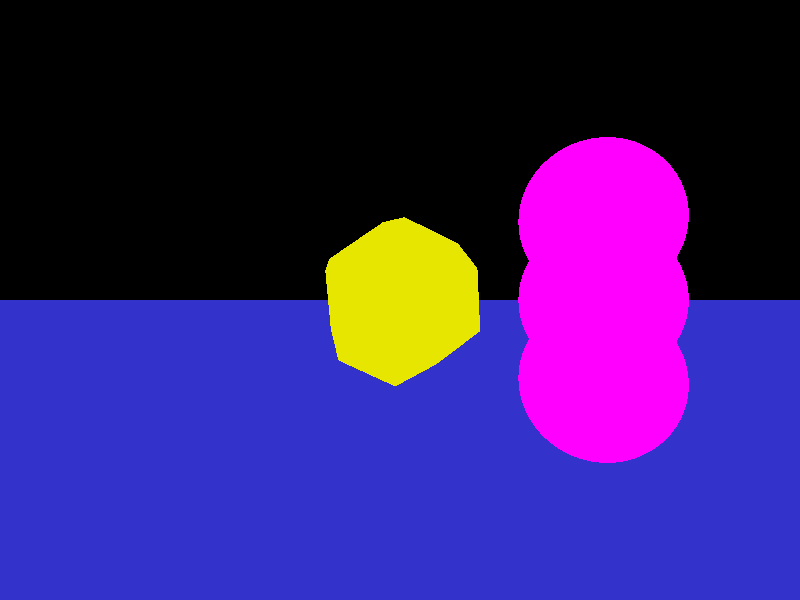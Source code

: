 // cs473, assignment 1 sample file (RIGHT HANDED)camera {  location  <0, 0, 14>  up        <0,  1,  0>  right     <1.33333, 0,  0>  look_at   <0, 0, 0>}light_source {<-100, 100, 100> color rgb <1.5, 1.5, 1.5>}sphere { <0, 0, 0>, 2  pigment { color rgb <1.0, 0.0, 1.0>}  finish {ambient 0.2 diffuse 0.4 reflection 0.2}  translate <-5, 2, -1>}sphere { <0, 0, 0>, 2  pigment { color rgb <1.0, 0.0, 1.0>}  finish {ambient 0.0 diffuse 0.0}  translate <-5, 0, -1>}sphere { <0, 0, 0>, 2  pigment { color rgb <1.0, 0.0, 1.0>}  finish {ambient 0.0 diffuse 0.8 reflection 0.8}  translate <-5, -2, -1>}// Trianglestriangle {  <-0.57735, 0.18759, 0.7946499999999999>,  <-0.35682, -0.49112, 0.7946499999999999>,  <0.35682, -0.49112, 0.7946499999999999>  scale <2, 2, 2>  rotate <-20, 0, 0>  rotate <0, 20, 0>  pigment {color rgb <0.9, 0.9, 0.0>}  finish {ambient 0.4 diffuse 0.1}}triangle {  <0.57735, 0.18759, 0.7946499999999999>,  <0., 0.6070600000000001, 0.794649999999999>,  <-0.57735, 0.18759, 0.7946499999999999>  scale <2, 2, 2>  rotate <-20, 0, 0>  rotate <0, 20, 0>  pigment {color rgb <0.9, 0.9, 0.0>}  finish {ambient 0.4 diffuse 0.1}}triangle {  <0.57735, 0.18759, 0.7946499999999999>,  <-0.57735, 0.18759, 0.7946499999999999>,  <0.35682, -0.49112, 0.7946499999999999>  scale <2, 2, 2>  rotate <-20, 0, 0>  rotate <0, 20, 0>  pigment {color rgb <0.9, 0.9, 0.0>}  finish {ambient 0.4 diffuse 0.1}}triangle {  <0.57735, -0.7946499999999999, 0.18759>,  <0.9341699999999999, -0.30353, -0.18759>,  <0.9341699999999999, 0.30353, 0.18759>  scale <2, 2, 2>  rotate <-20, 0, 0>  rotate <0, 20, 0>  pigment {color rgb <0.9, 0.9, 0.0>}  finish {ambient 0.4 diffuse 0.1}}triangle {  <0.57735, 0.18759, 0.7946499999999999>,  <0.35682, -0.49112, 0.7946499999999999>,  <0.57735, -0.7946499999999999, 0.18759>  scale <2, 2, 2>  rotate <-20, 0, 0>  rotate <0, 20, 0>  pigment {color rgb <0.9, 0.9, 0.0>}  finish {ambient 0.4 diffuse 0.1}}triangle {  <0.57735, 0.18759, 0.7946499999999999>,  <0.57735, -0.7946499999999999, 0.18759>,  <0.9341699999999999, 0.30353, 0.18759>  scale <2, 2, 2>  rotate <-20, 0, 0>  rotate <0, 20, 0>  pigment {color rgb <0.9, 0.9, 0.0>}  finish {ambient 0.4 diffuse 0.1}}triangle {  <0.9341699999999999, 0.30353, 0.18759>,  <0.57735, 0.7946499999999999, -0.18759>,  <0., 0.98225, 0.18759>  scale <2, 2, 2>  rotate <-20, 0, 0>  rotate <0, 20, 0>  pigment {color rgb <0.9, 0.9, 0.0>}  finish {ambient 0.4 diffuse 0.1}}triangle {  <0., 0.6070600000000001, 0.7946499999999999>,  <0.57735, 0.18759, 0.7946499999999999>,  <0.9341699999999999, 0.30353, 0.18759>  scale <2, 2, 2>  rotate <-20, 0, 0>  rotate <0, 20, 0>  pigment {color rgb <0.9, 0.9, 0.0>}  finish {ambient 0.4 diffuse 0.1}}triangle {  <0., 0.6070600000000001, 0.7946499999999999>,  <0.9341699999999999, 0.30353, 0.18759>,  <0., 0.98225, 0.18759>  scale <2, 2, 2>  rotate <-20, 0, 0>  rotate <0, 20, 0>  pigment {color rgb <0.9, 0.9, 0.0>}  finish {ambient 0.4 diffuse 0.1}}triangle {  <0., 0.98225, 0.18759>,  <-0.57735, 0.7946499999999999, -0.18759>,  <-0.9341699999999999, 0.30353, 0.18759>  scale <2, 2, 2>  rotate <-20, 0, 0>  rotate <0, 20, 0>  pigment {color rgb <0.9, 0.9, 0.0>}  finish {ambient 0.4 diffuse 0.1}}triangle {  <-0.57735, 0.18759, 0.7946499999999999>,  <0., 0.6070600000000001, 0.7946499999999999>,  <0., 0.98225, 0.18759>  scale <2, 2, 2>  rotate <-20, 0, 0>  rotate <0, 20, 0>  pigment {color rgb <0.9, 0.9, 0.0>}  finish {ambient 0.4 diffuse 0.1}}triangle {  <-0.57735, 0.18759, 0.7946499999999999>,  <0., 0.98225, 0.18759>,  <-0.9341699999999999, 0.30353, 0.18759>  scale <2, 2, 2>  rotate <-20, 0, 0>  rotate <0, 20, 0>  pigment {color rgb <0.9, 0.9, 0.0>}  finish {ambient 0.4 diffuse 0.1}}triangle {  <-0.9341699999999999, 0.30353, 0.18759>,  <-0.9341699999999999, -0.30353, -0.18759>,  <-0.57735, -0.7946499999999999, 0.18759>  scale <2, 2, 2>  rotate <-20, 0, 0>  rotate <0, 20, 0>  pigment {color rgb <0.9, 0.9, 0.0>}  finish {ambient 0.4 diffuse 0.1}}triangle {  <-0.35682, -0.49112, 0.7946499999999999>,  < -0.57735, 0.18759, 0.7946499999999999>,  <-0.9341699999999999, 0.30353, 0.18759>  scale <2, 2, 2>  rotate <-20, 0, 0>  rotate <0, 20, 0>  pigment {color rgb <0.9, 0.9, 0.0>}  finish {ambient 0.4 diffuse 0.1}}triangle {  <-0.35682, -0.49112, 0.7946499999999999>,  <-0.9341699999999999, 0.30353, 0.18759>,  <-0.57735, -0.7946499999999999, 0.18759>  scale <2, 2, 2>  rotate <-20, 0, 0>  rotate <0, 20, 0>  pigment {color rgb <0.9, 0.9, 0.0>}  finish {ambient 0.4 diffuse 0.1}}triangle {  <-0.57735, -0.7946499999999999, 0.18759>,  <0., -0.98225, -0.18759>,  <0.57735, -0.7946499999999999, 0.18759>  scale <2, 2, 2>  rotate <-20, 0, 0>  rotate <0, 20, 0>  pigment {color rgb <0.9, 0.9, 0.0>}  finish {ambient 0.4 diffuse 0.1}}triangle {  <0.35682, -0.49112, 0.7946499999999999>,  <-0.35682, -0.49112, 0.7946499999999999>,  <-0.57735, -0.7946499999999999, 0.18759>  scale <2, 2, 2>  rotate <-20, 0, 0>  rotate <0, 20, 0>  pigment {color rgb <0.9, 0.9, 0.0>}  finish {ambient 0.4 diffuse 0.1}}triangle {  <0.35682, -0.49112, 0.7946499999999999>,  <-0.57735, -0.7946499999999999, 0.18759>,  <0.57735, -0.7946499999999999, 0.18759>  scale <2, 2, 2>  rotate <-20, 0, 0>  rotate <0, 20, 0>  pigment {color rgb <0.9, 0.9, 0.0>}  finish {ambient 0.4 diffuse 0.1}}triangle {  <-0.57735, -0.18759, -0.7946499999999999>,  <-0.35682, 0.49112, -0.7946499999999999>,  <0.35682, 0.49112, -0.7946499999999999>  scale <2, 2, 2>  rotate <-20, 0, 0>  rotate <0, 20, 0>  pigment {color rgb <0.9, 0.9, 0.0>}  finish {ambient 0.4 diffuse 0.1}}triangle {  <0.57735, -0.18759, -0.7946499999999999>,  <0., -0.6070600000000001, -0.7946499999999999>,  <-0.57735, -0.18759, -0.7946499999999999>  scale <2, 2, 2>  rotate <-20, 0, 0>  rotate <0, 20, 0>  pigment {color rgb <0.9, 0.9, 0.0>}  finish {ambient 0.4 diffuse 0.1}}triangle {  <0.57735, -0.18759, -0.7946499999999999>,  <-0.57735, -0.18759, -0.7946499999999999>,  <0.35682, 0.49112, -0.7946499999999999>  scale <2, 2, 2>  rotate <-20, 0, 0>  rotate <0, 20, 0>  pigment {color rgb <0.9, 0.9, 0.0>}  finish {ambient 0.4 diffuse 0.1}}triangle {  <0.57735, 0.7946499999999999, -0.18759>,  <0.9341699999999999, 0.30353, 0.18759>,  <0.9341699999999999, -0.30353, -0.18759>  scale <2, 2, 2>  rotate <-20, 0, 0>  rotate <0, 20, 0>  pigment {color rgb <0.9, 0.9, 0.0>}  finish {ambient 0.4 diffuse 0.1}}triangle {  <0.57735, -0.18759, -0.7946499999999999>,  <0.35682, 0.49112, -0.7946499999999999>,  <0.57735, 0.7946499999999999, -0.18759>  scale <2, 2, 2>  rotate <-20, 0, 0>  rotate <0, 20, 0>  pigment {color rgb <0.9, 0.9, 0.0>}  finish {ambient 0.4 diffuse 0.1}}triangle {  <0.57735, -0.18759, -0.7946499999999999>,  <0.57735, 0.7946499999999999, -0.18759>,  <0.9341699999999999, -0.30353, -0.18759>  scale <2, 2, 2>  rotate <-20, 0, 0>  rotate <0, 20, 0>  pigment {color rgb <0.9, 0.9, 0.0>}  finish {ambient 0.4 diffuse 0.1}}triangle {  <0.9341699999999999, -0.30353, -0.18759>,  <0.57735, -0.7946499999999999, 0.18759>,  <0., -0.98225, -0.18759>  scale <2, 2, 2>  rotate <-20, 0, 0>  rotate <0, 20, 0>  pigment {color rgb <0.9, 0.9, 0.0>}  finish {ambient 0.4 diffuse 0.1}}triangle {  <0., -0.6070600000000001, -0.7946499999999999>,  <0.57735, -0.18759, -0.7946499999999999>,  <0.9341699999999999, -0.30353, -0.18759>  scale <2, 2, 2>  rotate <-20, 0, 0>  rotate <0, 20, 0>  pigment {color rgb <0.9, 0.9, 0.0>}  finish {ambient 0.4 diffuse 0.1}}triangle {  <0., -0.6070600000000001, -0.7946499999999999>,  <0.9341699999999999, -0.30353, -0.18759>,  <0., -0.98225, -0.18759>  scale <2, 2, 2>  rotate <-20, 0, 0>  rotate <0, 20, 0>  pigment {color rgb <0.9, 0.9, 0.0>}  finish {ambient 0.4 diffuse 0.1}}triangle {  <0., -0.98225, -0.18759>,  <-0.57735, -0.7946499999999999, 0.18759>,  <-0.9341699999999999, -0.30353, -0.18759>  scale <2, 2, 2>  rotate <-20, 0, 0>  rotate <0, 20, 0>  pigment {color rgb <0.9, 0.9, 0.0>}  finish {ambient 0.4 diffuse 0.1}}triangle {  <-0.57735, -0.18759, -0.7946499999999999>,  <0., -0.6070600000000001, -0.7946499999999999>,  <0., -0.98225, -0.18759>  scale <2, 2, 2>  rotate <-20, 0, 0>  rotate <0, 20, 0>  pigment {color rgb <0.9, 0.9, 0.0>}  finish {ambient 0.4 diffuse 0.1}}triangle {  <-0.57735, -0.18759, -0.7946499999999999>,  <0., -0.98225, -0.18759>,  <-0.9341699999999999, -0.30353, -0.18759>  scale <2, 2, 2>  rotate <-20, 0, 0>  rotate <0, 20, 0>  pigment {color rgb <0.9, 0.9, 0.0>}  finish {ambient 0.4 diffuse 0.1}}triangle {  <-0.9341699999999999, -0.30353, -0.18759>,  <-0.9341699999999999, 0.30353, 0.18759>,  <-0.57735, 0.7946499999999999, -0.18759>  scale <2, 2, 2>  rotate <-20, 0, 0>  rotate <0, 20, 0>  pigment {color rgb <0.9, 0.9, 0.0>}  finish {ambient 0.4 diffuse 0.1}}triangle {  <-0.35682, 0.49112, -0.7946499999999999>,  <-0.57735, -0.18759, -0.7946499999999999>,  <-0.9341699999999999, -0.30353, -0.18759>  scale <2, 2, 2>  rotate <-20, 0, 0>  rotate <0, 20, 0>  pigment {color rgb <0.9, 0.9, 0.0>}  finish {ambient 0.4 diffuse 0.1}}triangle {  <-0.35682, 0.49112, -0.7946499999999999>,  <-0.9341699999999999, -0.30353, -0.18759>,  <-0.57735, 0.7946499999999999, -0.18759>  scale <2, 2, 2>  rotate <-20, 0, 0>  rotate <0, 20, 0>  pigment {color rgb <0.9, 0.9, 0.0>}  finish {ambient 0.4 diffuse 0.1}}triangle {  <-0.57735, 0.7946499999999999, -0.18759>,  <0., 0.98225, 0.18759>,  <0.57735, 0.7946499999999999, -0.18759>  scale <2, 2, 2>  rotate <-20, 0, 0>  rotate <0, 20, 0>  pigment {color rgb <0.9, 0.9, 0.0>}  finish {ambient 0.4 diffuse 0.1}}triangle {  <0.35682, 0.49112, -0.7946499999999999>,  <-0.35682, 0.49112, -0.7946499999999999>,  <-0.57735, 0.7946499999999999, -0.18759>  scale <2, 2, 2>  rotate <-20, 0, 0>  rotate <0, 20, 0>  pigment {color rgb <0.9, 0.9, 0.0>}  finish {ambient 0.4 diffuse 0.1}}triangle {  <0.35682, 0.49112, -0.7946499999999999>,  <-0.57735, 0.7946499999999999, -0.18759>,  <0.57735, 0.7946499999999999, -0.18759>  scale <2, 2, 2>  rotate <-20, 0, 0>  rotate <0, 20, 0>  pigment {color rgb <0.9, 0.9, 0.0>}  finish {ambient 0.4 diffuse 0.1}}//End Trianglesplane {<0, 1, 0>, -4      pigment {color rgb <0.2, 0.2, 0.8>}      finish {ambient 0.4 diffuse 0.8}}